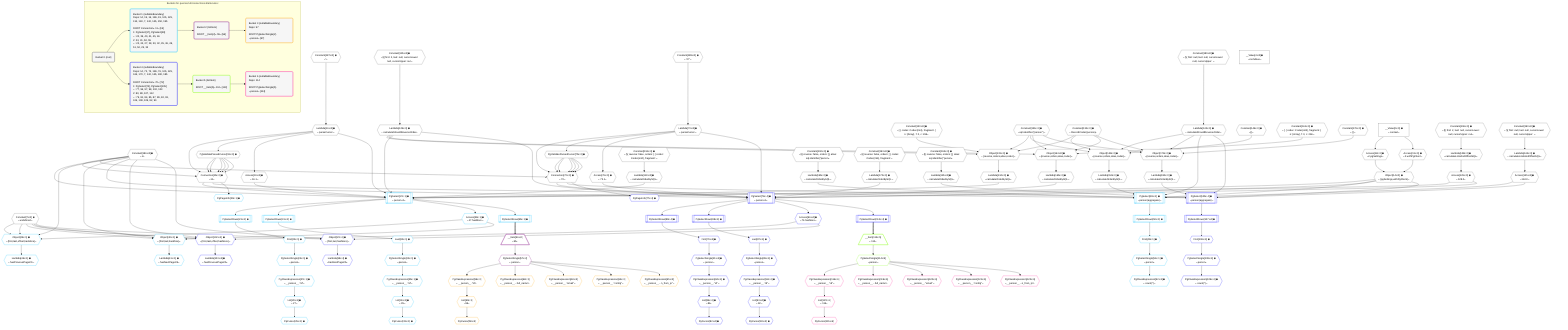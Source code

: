 %%{init: {'themeVariables': { 'fontSize': '12px'}}}%%
graph TD
    classDef path fill:#eee,stroke:#000,color:#000
    classDef plan fill:#fff,stroke-width:1px,color:#000
    classDef itemplan fill:#fff,stroke-width:2px,color:#000
    classDef unbatchedplan fill:#dff,stroke-width:1px,color:#000
    classDef sideeffectplan fill:#fcc,stroke-width:2px,color:#000
    classDef bucket fill:#f6f6f6,color:#000,stroke-width:2px,text-align:left


    %% plan dependencies
    Connection15{{"Connection[15∈0] ➊<br />ᐸ11ᐳ"}}:::plan
    Constant186{{"Constant[186∈0] ➊<br />ᐸ2ᐳ"}}:::plan
    Lambda16{{"Lambda[16∈0] ➊<br />ᐸparseCursorᐳ"}}:::plan
    PgValidateParsedCursor18{{"PgValidateParsedCursor[18∈0] ➊"}}:::plan
    Constant186 & Lambda16 & PgValidateParsedCursor18 & PgValidateParsedCursor18 & PgValidateParsedCursor18 & PgValidateParsedCursor18 & PgValidateParsedCursor18 & PgValidateParsedCursor18 --> Connection15
    Connection72{{"Connection[72∈0] ➊<br />ᐸ70ᐳ"}}:::plan
    Lambda73{{"Lambda[73∈0] ➊<br />ᐸparseCursorᐳ"}}:::plan
    PgValidateParsedCursor75{{"PgValidateParsedCursor[75∈0] ➊"}}:::plan
    Constant186 & Lambda73 & PgValidateParsedCursor75 & PgValidateParsedCursor75 & PgValidateParsedCursor75 & PgValidateParsedCursor75 & PgValidateParsedCursor75 & PgValidateParsedCursor75 --> Connection72
    Object133{{"Object[133∈0] ➊<br />ᐸ{reverse,orders,alias,codec}ᐳ"}}:::plan
    Lambda125{{"Lambda[125∈0] ➊<br />ᐸcalculateShouldReverseOrderᐳ"}}:::plan
    Constant130{{"Constant[130∈0] ➊<br />ᐸ[ { codec: Codec(int4), fragment: { n: [Array], f: 0, c: 266ᐳ"}}:::plan
    Constant131{{"Constant[131∈0] ➊<br />ᐸsql.identifier(”person”)ᐳ"}}:::plan
    Constant132{{"Constant[132∈0] ➊<br />ᐸRecordCodec(person)ᐳ"}}:::plan
    Lambda125 & Constant130 & Constant131 & Constant132 --> Object133
    Object149{{"Object[149∈0] ➊<br />ᐸ{reverse,orders,alias,codec}ᐳ"}}:::plan
    Lambda142{{"Lambda[142∈0] ➊<br />ᐸcalculateShouldReverseOrderᐳ"}}:::plan
    Constant146{{"Constant[146∈0] ➊<br />ᐸ[]ᐳ"}}:::plan
    Lambda142 & Constant146 & Constant131 & Constant132 --> Object149
    Object164{{"Object[164∈0] ➊<br />ᐸ{reverse,orders,alias,codec}ᐳ"}}:::plan
    Constant161{{"Constant[161∈0] ➊<br />ᐸ[ { codec: Codec(int4), fragment: { n: [Array], f: 0, c: 266ᐳ"}}:::plan
    Lambda125 & Constant161 & Constant131 & Constant132 --> Object164
    Object179{{"Object[179∈0] ➊<br />ᐸ{reverse,orders,alias,codec}ᐳ"}}:::plan
    Constant176{{"Constant[176∈0] ➊<br />ᐸ[]ᐳ"}}:::plan
    Lambda142 & Constant176 & Constant131 & Constant132 --> Object179
    Object14{{"Object[14∈0] ➊<br />ᐸ{pgSettings,withPgClient}ᐳ"}}:::plan
    Access12{{"Access[12∈0] ➊<br />ᐸ2.pgSettingsᐳ"}}:::plan
    Access13{{"Access[13∈0] ➊<br />ᐸ2.withPgClientᐳ"}}:::plan
    Access12 & Access13 --> Object14
    __Value2["__Value[2∈0] ➊<br />ᐸcontextᐳ"]:::plan
    __Value2 --> Access12
    __Value2 --> Access13
    Constant187{{"Constant[187∈0] ➊<br />ᐸ''ᐳ"}}:::plan
    Constant187 --> Lambda16
    Lambda16 --> PgValidateParsedCursor18
    Access19{{"Access[19∈0] ➊<br />ᐸ16.1ᐳ"}}:::plan
    Lambda16 --> Access19
    Constant188{{"Constant[188∈0] ➊<br />ᐸ'27'ᐳ"}}:::plan
    Constant188 --> Lambda73
    Lambda73 --> PgValidateParsedCursor75
    Access76{{"Access[76∈0] ➊<br />ᐸ73.1ᐳ"}}:::plan
    Lambda73 --> Access76
    Constant195{{"Constant[195∈0] ➊<br />ᐸ§{ first: 2, last: null, cursorLower: null, cursorUpper: nulᐳ"}}:::plan
    Constant195 --> Lambda125
    Lambda128{{"Lambda[128∈0] ➊<br />ᐸcalculateLimitAndOffsetSQLᐳ"}}:::plan
    Constant196{{"Constant[196∈0] ➊<br />ᐸ§{ first: 2, last: null, cursorLower: null, cursorUpper: nulᐳ"}}:::plan
    Constant196 --> Lambda128
    Access129{{"Access[129∈0] ➊<br />ᐸ128.0ᐳ"}}:::plan
    Lambda128 --> Access129
    Lambda134{{"Lambda[134∈0] ➊<br />ᐸcalculateOrderBySQLᐳ"}}:::plan
    Object133 --> Lambda134
    Lambda140{{"Lambda[140∈0] ➊<br />ᐸcalculateOrderBySQLᐳ"}}:::plan
    Constant191{{"Constant[191∈0] ➊<br />ᐸ§{ reverse: false, orders: [ { codec: Codec(int4), fragment:ᐳ"}}:::plan
    Constant191 --> Lambda140
    Constant189{{"Constant[189∈0] ➊<br />ᐸ§{ first: null, last: null, cursorLower: null, cursorUpper: ᐳ"}}:::plan
    Constant189 --> Lambda142
    Lambda144{{"Lambda[144∈0] ➊<br />ᐸcalculateLimitAndOffsetSQLᐳ"}}:::plan
    Constant190{{"Constant[190∈0] ➊<br />ᐸ§{ first: null, last: null, cursorLower: null, cursorUpper: ᐳ"}}:::plan
    Constant190 --> Lambda144
    Access145{{"Access[145∈0] ➊<br />ᐸ144.0ᐳ"}}:::plan
    Lambda144 --> Access145
    Lambda150{{"Lambda[150∈0] ➊<br />ᐸcalculateOrderBySQLᐳ"}}:::plan
    Object149 --> Lambda150
    Lambda155{{"Lambda[155∈0] ➊<br />ᐸcalculateOrderBySQLᐳ"}}:::plan
    Constant192{{"Constant[192∈0] ➊<br />ᐸ§{ reverse: false, orders: [], alias: sql.identifier(”personᐳ"}}:::plan
    Constant192 --> Lambda155
    Lambda165{{"Lambda[165∈0] ➊<br />ᐸcalculateOrderBySQLᐳ"}}:::plan
    Object164 --> Lambda165
    Lambda170{{"Lambda[170∈0] ➊<br />ᐸcalculateOrderBySQLᐳ"}}:::plan
    Constant193{{"Constant[193∈0] ➊<br />ᐸ§{ reverse: false, orders: [ { codec: Codec(int4), fragment:ᐳ"}}:::plan
    Constant193 --> Lambda170
    Lambda180{{"Lambda[180∈0] ➊<br />ᐸcalculateOrderBySQLᐳ"}}:::plan
    Object179 --> Lambda180
    Lambda185{{"Lambda[185∈0] ➊<br />ᐸcalculateOrderBySQLᐳ"}}:::plan
    Constant194{{"Constant[194∈0] ➊<br />ᐸ§{ reverse: false, orders: [], alias: sql.identifier(”personᐳ"}}:::plan
    Constant194 --> Lambda185
    __Value4["__Value[4∈0] ➊<br />ᐸrootValueᐳ"]:::plan
    Constant7{{"Constant[7∈0] ➊<br />ᐸundefinedᐳ"}}:::plan
    PgSelect17[["PgSelect[17∈1] ➊<br />ᐸperson+1ᐳ"]]:::plan
    Object14 & Connection15 & Lambda16 & Constant186 & Access19 & Lambda125 & Access129 & Lambda134 & Lambda140 --> PgSelect17
    PgSelect48[["PgSelect[48∈1] ➊<br />ᐸperson(aggregate)ᐳ"]]:::plan
    Object14 & Connection15 & Lambda142 & Access145 & Lambda150 & Lambda155 --> PgSelect48
    Object45{{"Object[45∈1] ➊<br />ᐸ{first,last,offset,hasMore}ᐳ"}}:::plan
    Access39{{"Access[39∈1] ➊<br />ᐸ17.hasMoreᐳ"}}:::plan
    Constant186 & Constant7 & Constant7 & Access39 --> Object45
    Object40{{"Object[40∈1] ➊<br />ᐸ{first,last,hasMore}ᐳ"}}:::plan
    Constant186 & Constant7 & Access39 --> Object40
    PgPageInfo20{{"PgPageInfo[20∈1] ➊"}}:::plan
    Connection15 --> PgPageInfo20
    First22{{"First[22∈1] ➊"}}:::plan
    PgSelectRows23[["PgSelectRows[23∈1] ➊"]]:::plan
    PgSelectRows23 --> First22
    PgSelect17 --> PgSelectRows23
    PgSelectSingle24{{"PgSelectSingle[24∈1] ➊<br />ᐸpersonᐳ"}}:::plan
    First22 --> PgSelectSingle24
    PgCursor25{{"PgCursor[25∈1] ➊"}}:::plan
    List28{{"List[28∈1] ➊<br />ᐸ27ᐳ"}}:::plan
    List28 --> PgCursor25
    PgClassExpression27{{"PgClassExpression[27∈1] ➊<br />ᐸ__person__.”id”ᐳ"}}:::plan
    PgSelectSingle24 --> PgClassExpression27
    PgClassExpression27 --> List28
    Last30{{"Last[30∈1] ➊"}}:::plan
    PgSelectRows31[["PgSelectRows[31∈1] ➊"]]:::plan
    PgSelectRows31 --> Last30
    PgSelect17 --> PgSelectRows31
    PgSelectSingle32{{"PgSelectSingle[32∈1] ➊<br />ᐸpersonᐳ"}}:::plan
    Last30 --> PgSelectSingle32
    PgCursor33{{"PgCursor[33∈1] ➊"}}:::plan
    List36{{"List[36∈1] ➊<br />ᐸ35ᐳ"}}:::plan
    List36 --> PgCursor33
    PgClassExpression35{{"PgClassExpression[35∈1] ➊<br />ᐸ__person__.”id”ᐳ"}}:::plan
    PgSelectSingle32 --> PgClassExpression35
    PgClassExpression35 --> List36
    PgSelect17 --> Access39
    Lambda41{{"Lambda[41∈1] ➊<br />ᐸhasNextPageCbᐳ"}}:::plan
    Object40 --> Lambda41
    Lambda46{{"Lambda[46∈1] ➊<br />ᐸhasPreviousPageCbᐳ"}}:::plan
    Object45 --> Lambda46
    First49{{"First[49∈1] ➊"}}:::plan
    PgSelectRows50[["PgSelectRows[50∈1] ➊"]]:::plan
    PgSelectRows50 --> First49
    PgSelect48 --> PgSelectRows50
    PgSelectSingle51{{"PgSelectSingle[51∈1] ➊<br />ᐸpersonᐳ"}}:::plan
    First49 --> PgSelectSingle51
    PgClassExpression52{{"PgClassExpression[52∈1] ➊<br />ᐸcount(*)ᐳ"}}:::plan
    PgSelectSingle51 --> PgClassExpression52
    PgSelectRows55[["PgSelectRows[55∈1] ➊"]]:::plan
    PgSelect17 --> PgSelectRows55
    __Item56[/"__Item[56∈2]<br />ᐸ55ᐳ"\]:::itemplan
    PgSelectRows55 ==> __Item56
    PgSelectSingle57{{"PgSelectSingle[57∈2]<br />ᐸpersonᐳ"}}:::plan
    __Item56 --> PgSelectSingle57
    PgCursor58{{"PgCursor[58∈3]"}}:::plan
    List60{{"List[60∈3]<br />ᐸ59ᐳ"}}:::plan
    List60 --> PgCursor58
    PgClassExpression59{{"PgClassExpression[59∈3]<br />ᐸ__person__.”id”ᐳ"}}:::plan
    PgSelectSingle57 --> PgClassExpression59
    PgClassExpression59 --> List60
    PgClassExpression62{{"PgClassExpression[62∈3]<br />ᐸ__person__...full_name”ᐳ"}}:::plan
    PgSelectSingle57 --> PgClassExpression62
    PgClassExpression63{{"PgClassExpression[63∈3]<br />ᐸ__person__.”email”ᐳ"}}:::plan
    PgSelectSingle57 --> PgClassExpression63
    PgClassExpression64{{"PgClassExpression[64∈3]<br />ᐸ__person__.”config”ᐳ"}}:::plan
    PgSelectSingle57 --> PgClassExpression64
    PgClassExpression65{{"PgClassExpression[65∈3]<br />ᐸ__person__...n_from_ip”ᐳ"}}:::plan
    PgSelectSingle57 --> PgClassExpression65
    PgSelect74[["PgSelect[74∈4] ➊<br />ᐸperson+1ᐳ"]]:::plan
    Object14 & Connection72 & Lambda73 & Constant186 & Access76 & Lambda125 & Access129 & Lambda165 & Lambda170 --> PgSelect74
    PgSelect105[["PgSelect[105∈4] ➊<br />ᐸperson(aggregate)ᐳ"]]:::plan
    Object14 & Connection72 & Lambda142 & Access145 & Lambda180 & Lambda185 --> PgSelect105
    Object102{{"Object[102∈4] ➊<br />ᐸ{first,last,offset,hasMore}ᐳ"}}:::plan
    Access96{{"Access[96∈4] ➊<br />ᐸ74.hasMoreᐳ"}}:::plan
    Constant186 & Constant7 & Constant7 & Access96 --> Object102
    Object97{{"Object[97∈4] ➊<br />ᐸ{first,last,hasMore}ᐳ"}}:::plan
    Constant186 & Constant7 & Access96 --> Object97
    PgPageInfo77{{"PgPageInfo[77∈4] ➊"}}:::plan
    Connection72 --> PgPageInfo77
    First79{{"First[79∈4] ➊"}}:::plan
    PgSelectRows80[["PgSelectRows[80∈4] ➊"]]:::plan
    PgSelectRows80 --> First79
    PgSelect74 --> PgSelectRows80
    PgSelectSingle81{{"PgSelectSingle[81∈4] ➊<br />ᐸpersonᐳ"}}:::plan
    First79 --> PgSelectSingle81
    PgCursor82{{"PgCursor[82∈4] ➊"}}:::plan
    List85{{"List[85∈4] ➊<br />ᐸ84ᐳ"}}:::plan
    List85 --> PgCursor82
    PgClassExpression84{{"PgClassExpression[84∈4] ➊<br />ᐸ__person__.”id”ᐳ"}}:::plan
    PgSelectSingle81 --> PgClassExpression84
    PgClassExpression84 --> List85
    Last87{{"Last[87∈4] ➊"}}:::plan
    PgSelectRows88[["PgSelectRows[88∈4] ➊"]]:::plan
    PgSelectRows88 --> Last87
    PgSelect74 --> PgSelectRows88
    PgSelectSingle89{{"PgSelectSingle[89∈4] ➊<br />ᐸpersonᐳ"}}:::plan
    Last87 --> PgSelectSingle89
    PgCursor90{{"PgCursor[90∈4] ➊"}}:::plan
    List93{{"List[93∈4] ➊<br />ᐸ92ᐳ"}}:::plan
    List93 --> PgCursor90
    PgClassExpression92{{"PgClassExpression[92∈4] ➊<br />ᐸ__person__.”id”ᐳ"}}:::plan
    PgSelectSingle89 --> PgClassExpression92
    PgClassExpression92 --> List93
    PgSelect74 --> Access96
    Lambda98{{"Lambda[98∈4] ➊<br />ᐸhasNextPageCbᐳ"}}:::plan
    Object97 --> Lambda98
    Lambda103{{"Lambda[103∈4] ➊<br />ᐸhasPreviousPageCbᐳ"}}:::plan
    Object102 --> Lambda103
    First106{{"First[106∈4] ➊"}}:::plan
    PgSelectRows107[["PgSelectRows[107∈4] ➊"]]:::plan
    PgSelectRows107 --> First106
    PgSelect105 --> PgSelectRows107
    PgSelectSingle108{{"PgSelectSingle[108∈4] ➊<br />ᐸpersonᐳ"}}:::plan
    First106 --> PgSelectSingle108
    PgClassExpression109{{"PgClassExpression[109∈4] ➊<br />ᐸcount(*)ᐳ"}}:::plan
    PgSelectSingle108 --> PgClassExpression109
    PgSelectRows112[["PgSelectRows[112∈4] ➊"]]:::plan
    PgSelect74 --> PgSelectRows112
    __Item113[/"__Item[113∈5]<br />ᐸ112ᐳ"\]:::itemplan
    PgSelectRows112 ==> __Item113
    PgSelectSingle114{{"PgSelectSingle[114∈5]<br />ᐸpersonᐳ"}}:::plan
    __Item113 --> PgSelectSingle114
    PgCursor115{{"PgCursor[115∈6]"}}:::plan
    List117{{"List[117∈6]<br />ᐸ116ᐳ"}}:::plan
    List117 --> PgCursor115
    PgClassExpression116{{"PgClassExpression[116∈6]<br />ᐸ__person__.”id”ᐳ"}}:::plan
    PgSelectSingle114 --> PgClassExpression116
    PgClassExpression116 --> List117
    PgClassExpression119{{"PgClassExpression[119∈6]<br />ᐸ__person__...full_name”ᐳ"}}:::plan
    PgSelectSingle114 --> PgClassExpression119
    PgClassExpression120{{"PgClassExpression[120∈6]<br />ᐸ__person__.”email”ᐳ"}}:::plan
    PgSelectSingle114 --> PgClassExpression120
    PgClassExpression121{{"PgClassExpression[121∈6]<br />ᐸ__person__.”config”ᐳ"}}:::plan
    PgSelectSingle114 --> PgClassExpression121
    PgClassExpression122{{"PgClassExpression[122∈6]<br />ᐸ__person__...n_from_ip”ᐳ"}}:::plan
    PgSelectSingle114 --> PgClassExpression122

    %% define steps

    subgraph "Buckets for queries/v4/connections-blankcursor"
    Bucket0("Bucket 0 (root)"):::bucket
    classDef bucket0 stroke:#696969
    class Bucket0,__Value2,__Value4,Constant7,Access12,Access13,Object14,Connection15,Lambda16,PgValidateParsedCursor18,Access19,Connection72,Lambda73,PgValidateParsedCursor75,Access76,Lambda125,Lambda128,Access129,Constant130,Constant131,Constant132,Object133,Lambda134,Lambda140,Lambda142,Lambda144,Access145,Constant146,Object149,Lambda150,Lambda155,Constant161,Object164,Lambda165,Lambda170,Constant176,Object179,Lambda180,Lambda185,Constant186,Constant187,Constant188,Constant189,Constant190,Constant191,Constant192,Constant193,Constant194,Constant195,Constant196 bucket0
    Bucket1("Bucket 1 (nullableBoundary)<br />Deps: 14, 15, 16, 186, 19, 125, 129, 134, 140, 7, 142, 145, 150, 155<br /><br />ROOT Connectionᐸ11ᐳ[15]<br />1: PgSelect[17], PgSelect[48]<br />ᐳ: 20, 39, 40, 41, 45, 46<br />2: 23, 31, 50, 55<br />ᐳ: 22, 24, 27, 28, 30, 32, 35, 36, 49, 51, 52, 25, 33"):::bucket
    classDef bucket1 stroke:#00bfff
    class Bucket1,PgSelect17,PgPageInfo20,First22,PgSelectRows23,PgSelectSingle24,PgCursor25,PgClassExpression27,List28,Last30,PgSelectRows31,PgSelectSingle32,PgCursor33,PgClassExpression35,List36,Access39,Object40,Lambda41,Object45,Lambda46,PgSelect48,First49,PgSelectRows50,PgSelectSingle51,PgClassExpression52,PgSelectRows55 bucket1
    Bucket2("Bucket 2 (listItem)<br /><br />ROOT __Item{2}ᐸ55ᐳ[56]"):::bucket
    classDef bucket2 stroke:#7f007f
    class Bucket2,__Item56,PgSelectSingle57 bucket2
    Bucket3("Bucket 3 (nullableBoundary)<br />Deps: 57<br /><br />ROOT PgSelectSingle{2}ᐸpersonᐳ[57]"):::bucket
    classDef bucket3 stroke:#ffa500
    class Bucket3,PgCursor58,PgClassExpression59,List60,PgClassExpression62,PgClassExpression63,PgClassExpression64,PgClassExpression65 bucket3
    Bucket4("Bucket 4 (nullableBoundary)<br />Deps: 14, 72, 73, 186, 76, 125, 129, 165, 170, 7, 142, 145, 180, 185<br /><br />ROOT Connectionᐸ70ᐳ[72]<br />1: PgSelect[74], PgSelect[105]<br />ᐳ: 77, 96, 97, 98, 102, 103<br />2: 80, 88, 107, 112<br />ᐳ: 79, 81, 84, 85, 87, 89, 92, 93, 106, 108, 109, 82, 90"):::bucket
    classDef bucket4 stroke:#0000ff
    class Bucket4,PgSelect74,PgPageInfo77,First79,PgSelectRows80,PgSelectSingle81,PgCursor82,PgClassExpression84,List85,Last87,PgSelectRows88,PgSelectSingle89,PgCursor90,PgClassExpression92,List93,Access96,Object97,Lambda98,Object102,Lambda103,PgSelect105,First106,PgSelectRows107,PgSelectSingle108,PgClassExpression109,PgSelectRows112 bucket4
    Bucket5("Bucket 5 (listItem)<br /><br />ROOT __Item{5}ᐸ112ᐳ[113]"):::bucket
    classDef bucket5 stroke:#7fff00
    class Bucket5,__Item113,PgSelectSingle114 bucket5
    Bucket6("Bucket 6 (nullableBoundary)<br />Deps: 114<br /><br />ROOT PgSelectSingle{5}ᐸpersonᐳ[114]"):::bucket
    classDef bucket6 stroke:#ff1493
    class Bucket6,PgCursor115,PgClassExpression116,List117,PgClassExpression119,PgClassExpression120,PgClassExpression121,PgClassExpression122 bucket6
    Bucket0 --> Bucket1 & Bucket4
    Bucket1 --> Bucket2
    Bucket2 --> Bucket3
    Bucket4 --> Bucket5
    Bucket5 --> Bucket6
    end